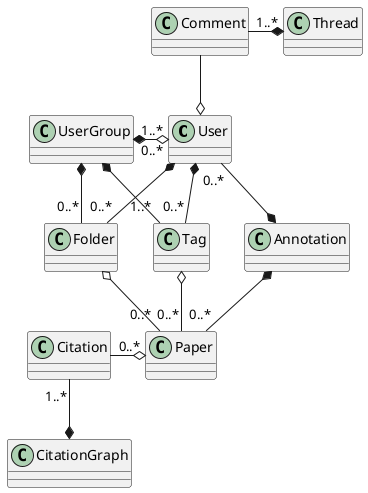 @startuml
class User {

}

class UserGroup {

}

class Folder {

}

class Paper {

}

class Tag {

}

class Citation {

}

class CitationGraph {

}

class Thread {

}

class Comment {

}

User *-- "0..*" Folder
Folder o-- "0..*" Paper
Tag o- "0..*" Paper
User  *-- "0..*" Tag
UserGroup *-- "0..*" Folder
UserGroup "1..*" *-o "0..*" User
UserGroup *- "1..*" Tag
Citation "1..*" --* CitationGraph
Citation "0..*" -o Paper
Comment --o User
Comment "1..*" -* Thread
Annotation *-- "0..*" Paper
User "0..*" --* Annotation
@enduml

